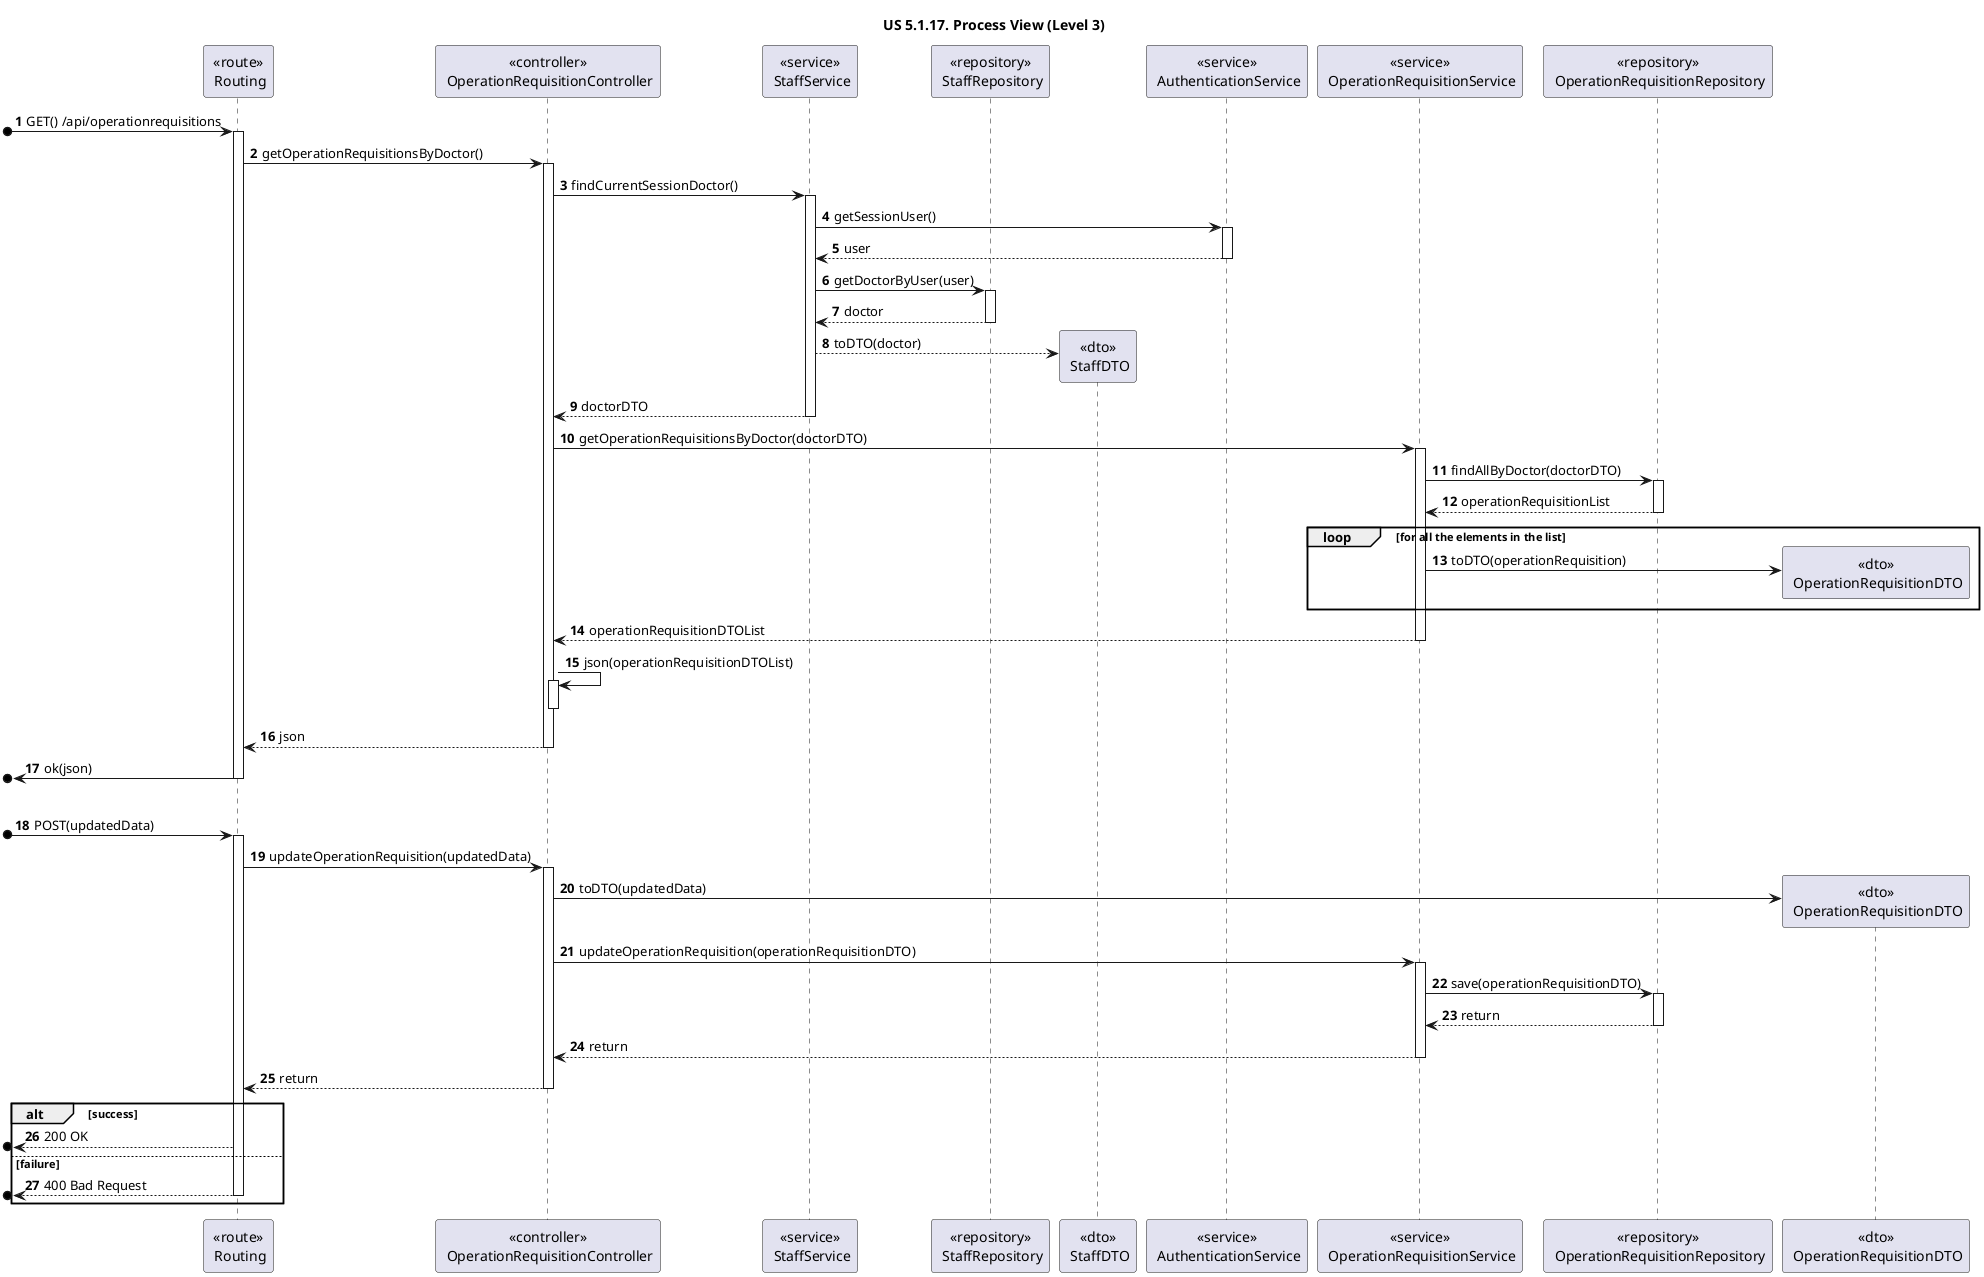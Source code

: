 @startuml
'https://plantuml.com/sequence-diagram

title "US 5.1.17. Process View (Level 3)"

autonumber

participant "<<route>>\n Routing" as ROUTE
participant "<<controller>>\n OperationRequisitionController" as CONTROL

participant "<<service>>\n StaffService" as STAFFServ
participant "<<repository>>\n StaffRepository" as STAFFRepo
participant "<<dto>>\n StaffDTO" as StaffDTO

participant "<<service>>\n AuthenticationService" as AUTHServ

participant "<<service>>\n OperationRequisitionService" as OPREQServ
participant "<<repository>>\n OperationRequisitionRepository" as OPREQRepo
participant "<<dto>>\n OperationRequisitionDTO" as OPREQDTO


[o-> ROUTE : GET() /api/operationrequisitions
activate ROUTE

ROUTE -> CONTROL : getOperationRequisitionsByDoctor()
activate CONTROL

CONTROL -> STAFFServ : findCurrentSessionDoctor()
activate STAFFServ

STAFFServ -> AUTHServ : getSessionUser()
activate AUTHServ

AUTHServ --> STAFFServ : user
deactivate AUTHServ

STAFFServ -> STAFFRepo : getDoctorByUser(user)
activate STAFFRepo

STAFFRepo --> STAFFServ : doctor
deactivate STAFFRepo

STAFFServ --> StaffDTO ** : toDTO(doctor)

STAFFServ --> CONTROL : doctorDTO
deactivate STAFFServ

CONTROL -> OPREQServ : getOperationRequisitionsByDoctor(doctorDTO)
activate OPREQServ

OPREQServ -> OPREQRepo : findAllByDoctor(doctorDTO)
activate OPREQRepo

OPREQRepo --> OPREQServ : operationRequisitionList
deactivate OPREQRepo

loop for all the elements in the list
OPREQServ -> OPREQDTO ** : toDTO(operationRequisition)

end loop

OPREQServ --> CONTROL : operationRequisitionDTOList
deactivate OPREQServ

CONTROL -> CONTROL : json(operationRequisitionDTOList)
activate CONTROL
deactivate CONTROL

CONTROL --> ROUTE : json
deactivate CONTROL

[o<- ROUTE : ok(json)
deactivate ROUTE

|||

[o-> ROUTE : POST(updatedData)
activate ROUTE

ROUTE -> CONTROL : updateOperationRequisition(updatedData)
activate CONTROL

CONTROL -> OPREQDTO ** : toDTO(updatedData)

CONTROL -> OPREQServ : updateOperationRequisition(operationRequisitionDTO)
activate OPREQServ

OPREQServ -> OPREQRepo : save(operationRequisitionDTO)
activate OPREQRepo

OPREQRepo --> OPREQServ : return
deactivate OPREQRepo

OPREQServ --> CONTROL : return
deactivate OPREQServ

CONTROL --> ROUTE : return
deactivate CONTROL


alt success
[o<-- ROUTE : 200 OK

else failure

[o<-- ROUTE : 400 Bad Request
deactivate ROUTE
end alt


@enduml
